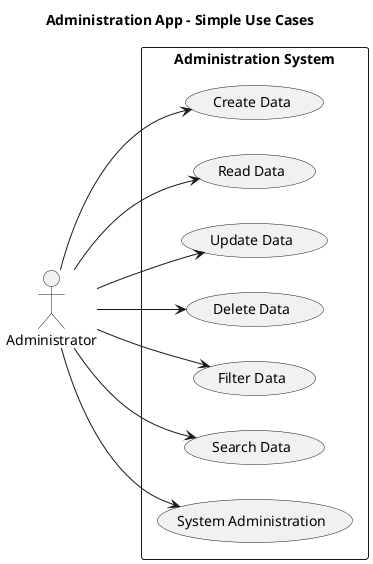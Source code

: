 @startuml
title Administration App - Simple Use Cases

left to right direction

actor Administrator as Admin

rectangle "Administration System" {
  usecase "Create Data" as UC1
  usecase "Read Data" as UC2
  usecase "Update Data" as UC3
  usecase "Delete Data" as UC4
  usecase "Filter Data" as UC5
  usecase "Search Data" as UC6
  usecase "System Administration" as UC7
}

Admin --> UC1
Admin --> UC2
Admin --> UC3
Admin --> UC4
Admin --> UC5
Admin --> UC6
Admin --> UC7

@enduml
